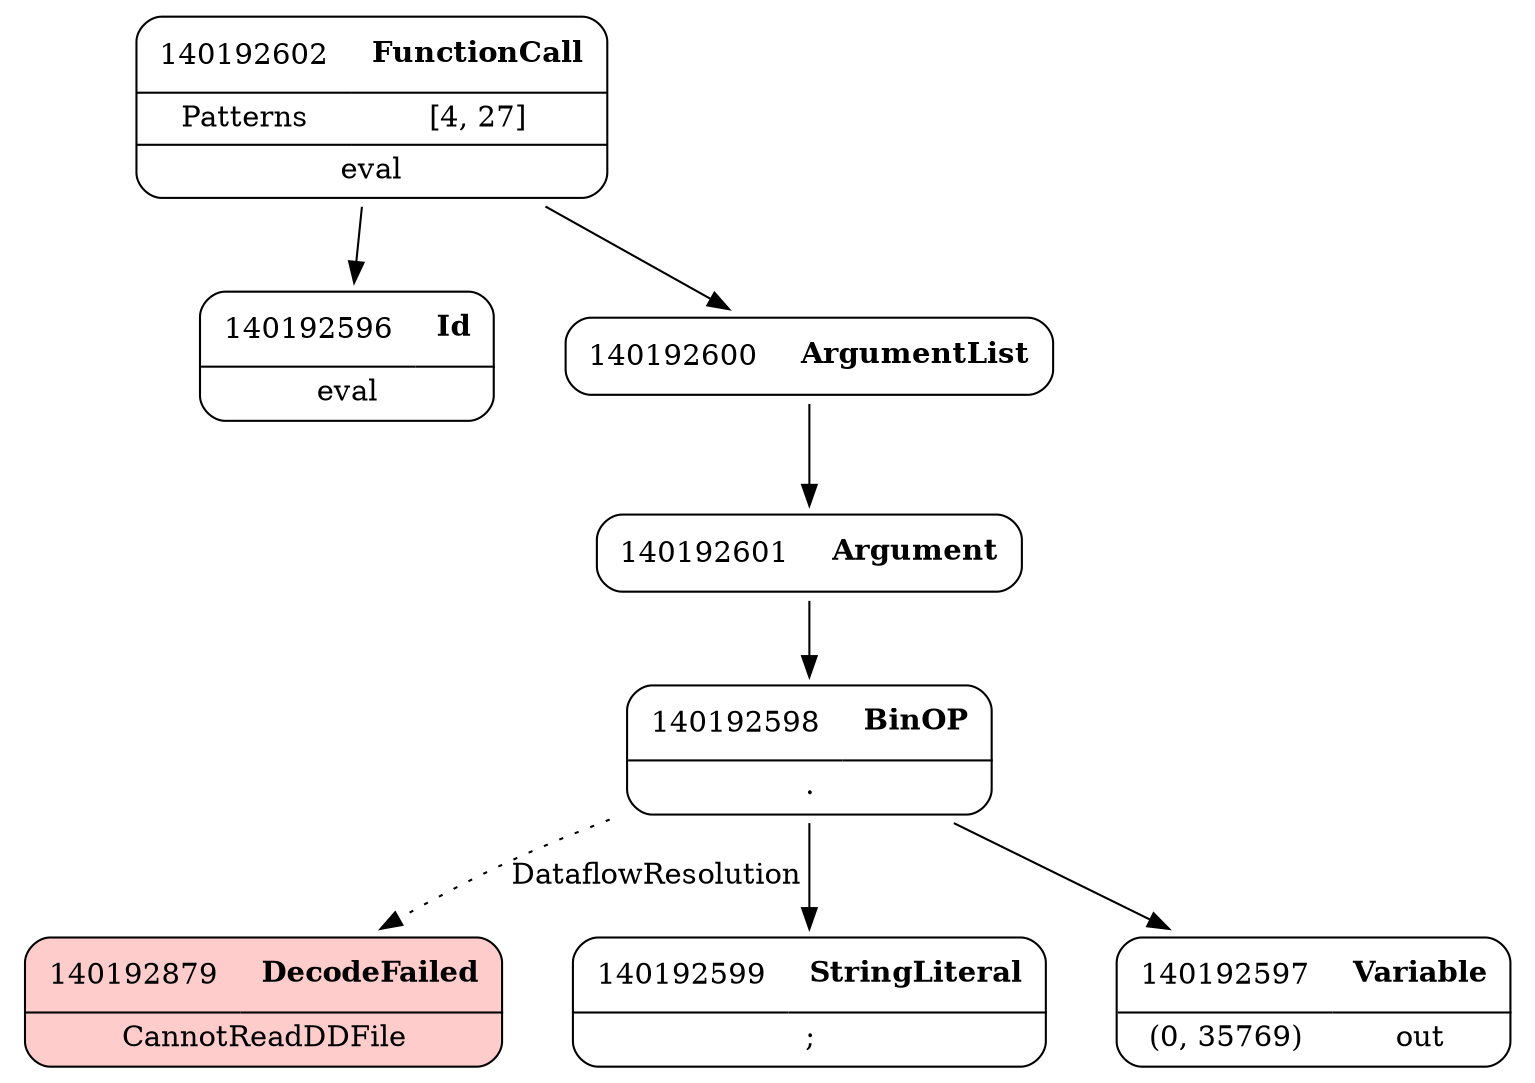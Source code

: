 digraph ast {
node [shape=none];
140192602 [label=<<TABLE border='1' cellspacing='0' cellpadding='10' style='rounded' ><TR><TD border='0'>140192602</TD><TD border='0'><B>FunctionCall</B></TD></TR><HR/><TR><TD border='0' cellpadding='5'>Patterns</TD><TD border='0' cellpadding='5'>[4, 27]</TD></TR><HR/><TR><TD border='0' cellpadding='5' colspan='2'>eval</TD></TR></TABLE>>];
140192602 -> 140192596 [weight=2];
140192602 -> 140192600 [weight=2];
140192601 [label=<<TABLE border='1' cellspacing='0' cellpadding='10' style='rounded' ><TR><TD border='0'>140192601</TD><TD border='0'><B>Argument</B></TD></TR></TABLE>>];
140192601 -> 140192598 [weight=2];
140192600 [label=<<TABLE border='1' cellspacing='0' cellpadding='10' style='rounded' ><TR><TD border='0'>140192600</TD><TD border='0'><B>ArgumentList</B></TD></TR></TABLE>>];
140192600 -> 140192601 [weight=2];
140192879 [label=<<TABLE border='1' cellspacing='0' cellpadding='10' style='rounded' bgcolor='#FFCCCC' ><TR><TD border='0'>140192879</TD><TD border='0'><B>DecodeFailed</B></TD></TR><HR/><TR><TD border='0' cellpadding='5' colspan='2'>CannotReadDDFile</TD></TR></TABLE>>];
140192599 [label=<<TABLE border='1' cellspacing='0' cellpadding='10' style='rounded' ><TR><TD border='0'>140192599</TD><TD border='0'><B>StringLiteral</B></TD></TR><HR/><TR><TD border='0' cellpadding='5' colspan='2'>;</TD></TR></TABLE>>];
140192598 [label=<<TABLE border='1' cellspacing='0' cellpadding='10' style='rounded' ><TR><TD border='0'>140192598</TD><TD border='0'><B>BinOP</B></TD></TR><HR/><TR><TD border='0' cellpadding='5' colspan='2'>.</TD></TR></TABLE>>];
140192598 -> 140192597 [weight=2];
140192598 -> 140192599 [weight=2];
140192598 -> 140192879 [style=dotted,label=DataflowResolution];
140192597 [label=<<TABLE border='1' cellspacing='0' cellpadding='10' style='rounded' ><TR><TD border='0'>140192597</TD><TD border='0'><B>Variable</B></TD></TR><HR/><TR><TD border='0' cellpadding='5'>(0, 35769)</TD><TD border='0' cellpadding='5'>out</TD></TR></TABLE>>];
140192596 [label=<<TABLE border='1' cellspacing='0' cellpadding='10' style='rounded' ><TR><TD border='0'>140192596</TD><TD border='0'><B>Id</B></TD></TR><HR/><TR><TD border='0' cellpadding='5' colspan='2'>eval</TD></TR></TABLE>>];
}
